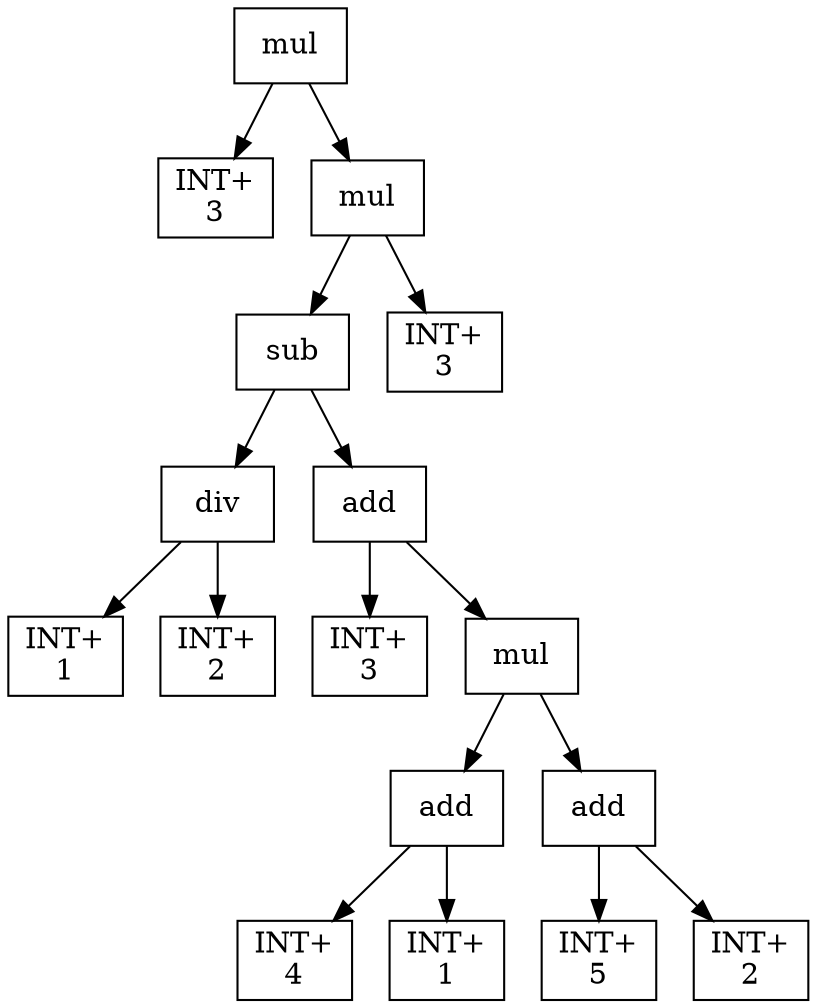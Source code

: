 digraph expr {
  node [shape=box];
  n1 [label="mul"];
  n2 [label="INT+\n3"];
  n3 [label="mul"];
  n4 [label="sub"];
  n5 [label="div"];
  n6 [label="INT+\n1"];
  n7 [label="INT+\n2"];
  n5 -> n6;
  n5 -> n7;
  n8 [label="add"];
  n9 [label="INT+\n3"];
  n10 [label="mul"];
  n11 [label="add"];
  n12 [label="INT+\n4"];
  n13 [label="INT+\n1"];
  n11 -> n12;
  n11 -> n13;
  n14 [label="add"];
  n15 [label="INT+\n5"];
  n16 [label="INT+\n2"];
  n14 -> n15;
  n14 -> n16;
  n10 -> n11;
  n10 -> n14;
  n8 -> n9;
  n8 -> n10;
  n4 -> n5;
  n4 -> n8;
  n17 [label="INT+\n3"];
  n3 -> n4;
  n3 -> n17;
  n1 -> n2;
  n1 -> n3;
}